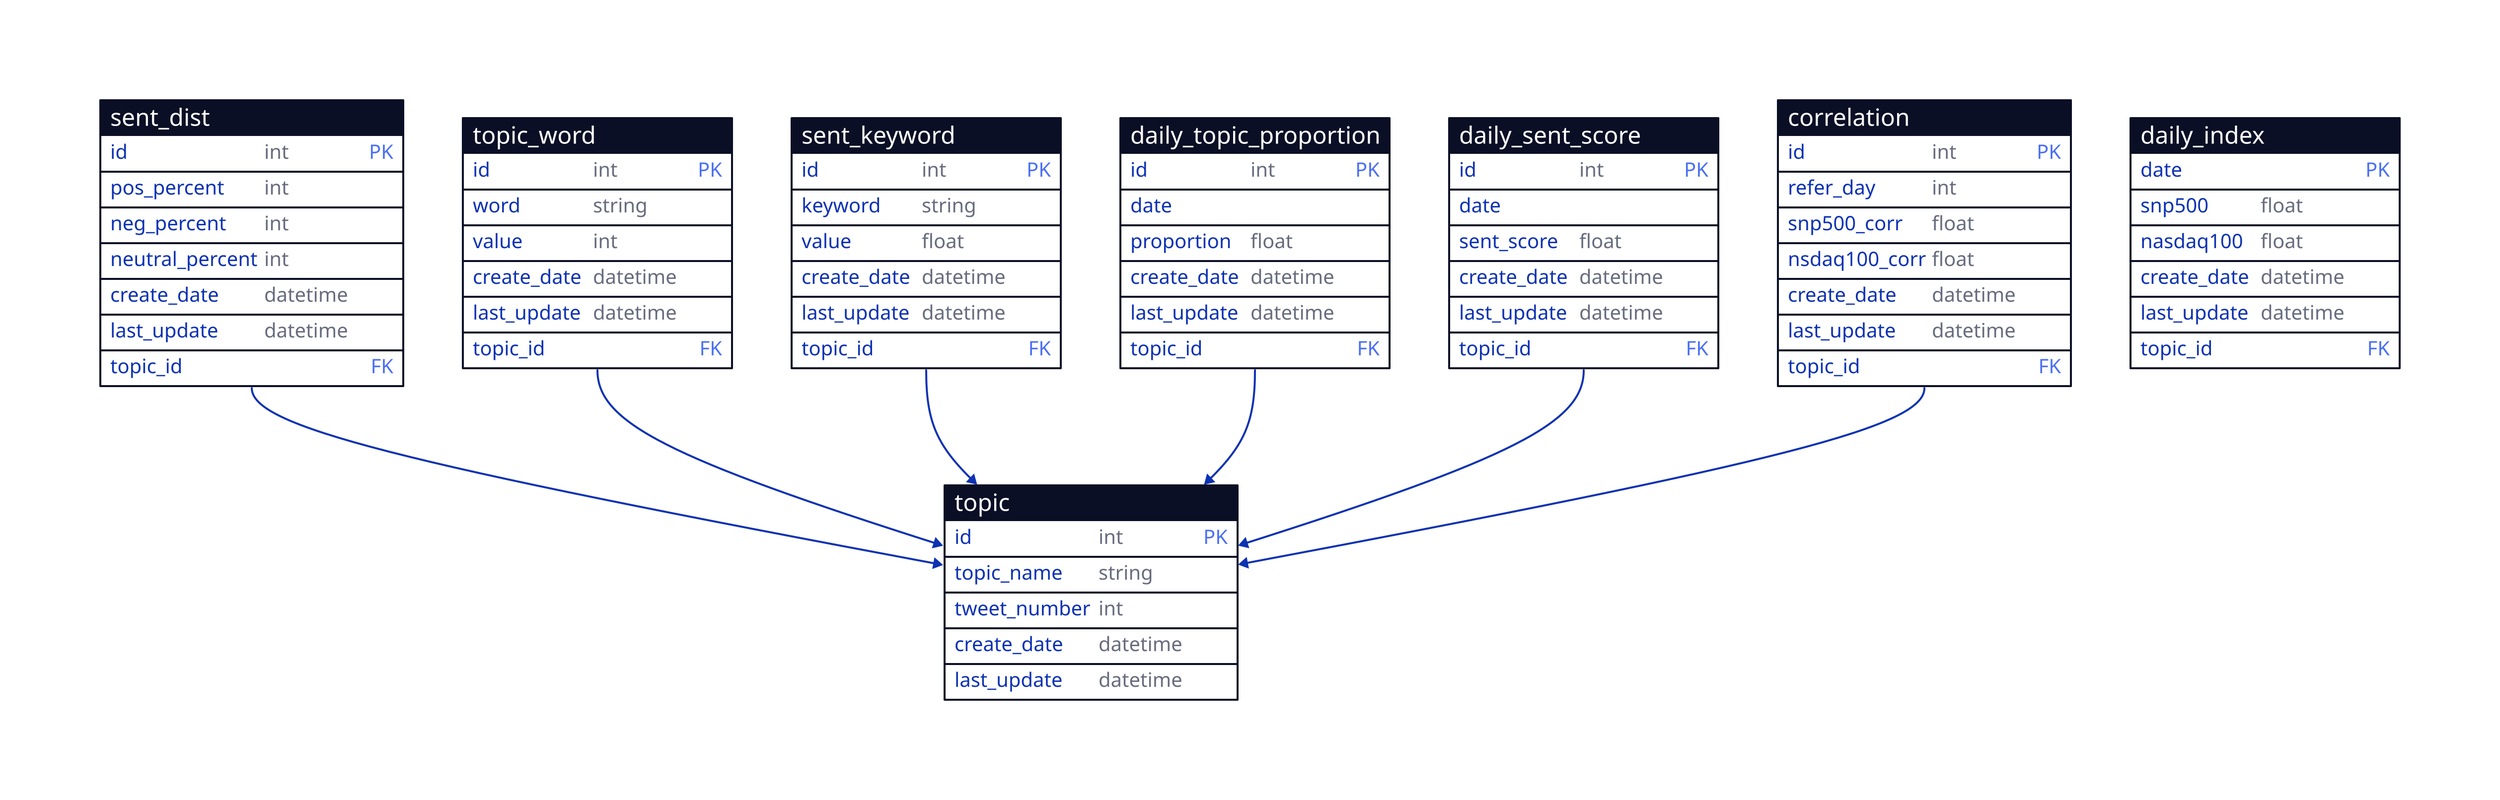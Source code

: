 topic: {
  shape: sql_table
  id: int {constraint: primary_key}
  topic_name: string
  tweet_number: int

  create_date: datetime
  last_update: datetime
}

sent_dist: {
  shape: sql_table
  id: int {constraint: primary_key}
  pos_percent: int
  neg_percent: int
  neutral_percent: int

  create_date: datetime
  last_update: datetime

  topic_id: {constraint: foreign_key}
}

topic_word: {
  shape: sql_table
  id: int {constraint: primary_key}
  word: string
  value: int


  create_date: datetime
  last_update: datetime

  topic_id: {constraint: foreign_key}
}

sent_keyword: {
  shape: sql_table
  id: int {constraint: primary_key}
  keyword: string
  value: float

  create_date: datetime
  last_update: datetime

  topic_id: {constraint: foreign_key}
}

daily_topic_proportion: {
  shape: sql_table
  id: int {constraint: primary_key}
  date: date
  proportion: float

  create_date: datetime
  last_update: datetime

  topic_id: {constraint: foreign_key}
}

daily_sent_score: {
  shape: sql_table
  id: int {constraint: primary_key}
  date: date
  sent_score: float

  create_date: datetime
  last_update: datetime

  topic_id: {constraint: foreign_key}
}

correlation: {
  shape: sql_table
  id: int {constraint: primary_key}
  refer_day: int

  snp500_corr: float
  nsdaq100_corr: float

  create_date: datetime
  last_update: datetime

  topic_id: {constraint: foreign_key}
}

daily_index: {
  shape: sql_table
  date: date {constraint: primary_key}

  snp500: float
  nasdaq100: float

  create_date: datetime
  last_update: datetime

  topic_id: {constraint: foreign_key}
}

sent_dist.topic_id -> topic.id
topic_word.topic_id -> topic.id
sent_keyword.topic_id -> topic.id
daily_topic_proportion.topic_id -> topic.id
daily_sent_score.topic_id -> topic.id
correlation.topic_id -> topic.id
